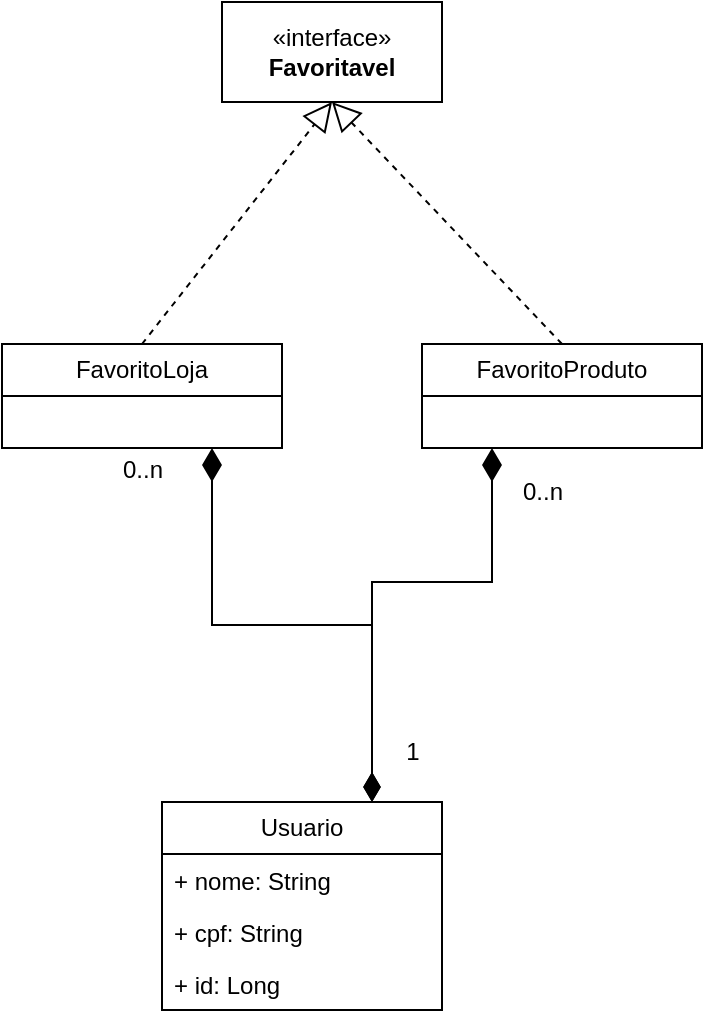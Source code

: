 <mxfile version="24.7.17">
  <diagram id="C5RBs43oDa-KdzZeNtuy" name="Page-1">
    <mxGraphModel dx="1434" dy="845" grid="1" gridSize="10" guides="1" tooltips="1" connect="1" arrows="1" fold="1" page="1" pageScale="1" pageWidth="5000" pageHeight="5000" math="0" shadow="0">
      <root>
        <mxCell id="WIyWlLk6GJQsqaUBKTNV-0" />
        <mxCell id="WIyWlLk6GJQsqaUBKTNV-1" parent="WIyWlLk6GJQsqaUBKTNV-0" />
        <mxCell id="IJzy_CR9gzLhfkeMkCAJ-43" value="Usuario" style="swimlane;fontStyle=0;childLayout=stackLayout;horizontal=1;startSize=26;fillColor=none;horizontalStack=0;resizeParent=1;resizeParentMax=0;resizeLast=0;collapsible=1;marginBottom=0;whiteSpace=wrap;html=1;" parent="WIyWlLk6GJQsqaUBKTNV-1" vertex="1">
          <mxGeometry x="2450" y="2430" width="140" height="104" as="geometry" />
        </mxCell>
        <mxCell id="AroC4z26SkDrhtmdcJUx-23" value="+ nome: String" style="text;strokeColor=none;fillColor=none;align=left;verticalAlign=top;spacingLeft=4;spacingRight=4;overflow=hidden;rotatable=0;points=[[0,0.5],[1,0.5]];portConstraint=eastwest;whiteSpace=wrap;html=1;" parent="IJzy_CR9gzLhfkeMkCAJ-43" vertex="1">
          <mxGeometry y="26" width="140" height="26" as="geometry" />
        </mxCell>
        <mxCell id="AroC4z26SkDrhtmdcJUx-24" value="+ cpf: String" style="text;strokeColor=none;fillColor=none;align=left;verticalAlign=top;spacingLeft=4;spacingRight=4;overflow=hidden;rotatable=0;points=[[0,0.5],[1,0.5]];portConstraint=eastwest;whiteSpace=wrap;html=1;" parent="IJzy_CR9gzLhfkeMkCAJ-43" vertex="1">
          <mxGeometry y="52" width="140" height="26" as="geometry" />
        </mxCell>
        <mxCell id="AroC4z26SkDrhtmdcJUx-22" value="+ id: Long" style="text;strokeColor=none;fillColor=none;align=left;verticalAlign=top;spacingLeft=4;spacingRight=4;overflow=hidden;rotatable=0;points=[[0,0.5],[1,0.5]];portConstraint=eastwest;whiteSpace=wrap;html=1;" parent="IJzy_CR9gzLhfkeMkCAJ-43" vertex="1">
          <mxGeometry y="78" width="140" height="26" as="geometry" />
        </mxCell>
        <mxCell id="IJzy_CR9gzLhfkeMkCAJ-47" value="«interface»&lt;br&gt;&lt;b&gt;Favoritavel&lt;/b&gt;" style="html=1;whiteSpace=wrap;" parent="WIyWlLk6GJQsqaUBKTNV-1" vertex="1">
          <mxGeometry x="2480" y="2030" width="110" height="50" as="geometry" />
        </mxCell>
        <mxCell id="IJzy_CR9gzLhfkeMkCAJ-48" value="FavoritoProduto" style="swimlane;fontStyle=0;childLayout=stackLayout;horizontal=1;startSize=26;fillColor=none;horizontalStack=0;resizeParent=1;resizeParentMax=0;resizeLast=0;collapsible=1;marginBottom=0;whiteSpace=wrap;html=1;" parent="WIyWlLk6GJQsqaUBKTNV-1" vertex="1">
          <mxGeometry x="2580" y="2201" width="140" height="52" as="geometry" />
        </mxCell>
        <mxCell id="IJzy_CR9gzLhfkeMkCAJ-49" value="FavoritoLoja" style="swimlane;fontStyle=0;childLayout=stackLayout;horizontal=1;startSize=26;fillColor=none;horizontalStack=0;resizeParent=1;resizeParentMax=0;resizeLast=0;collapsible=1;marginBottom=0;whiteSpace=wrap;html=1;" parent="WIyWlLk6GJQsqaUBKTNV-1" vertex="1">
          <mxGeometry x="2370" y="2201" width="140" height="52" as="geometry" />
        </mxCell>
        <mxCell id="IJzy_CR9gzLhfkeMkCAJ-50" value="" style="endArrow=block;dashed=1;endFill=0;endSize=12;html=1;rounded=0;exitX=0.5;exitY=0;exitDx=0;exitDy=0;entryX=0.5;entryY=1;entryDx=0;entryDy=0;" parent="WIyWlLk6GJQsqaUBKTNV-1" source="IJzy_CR9gzLhfkeMkCAJ-49" target="IJzy_CR9gzLhfkeMkCAJ-47" edge="1">
          <mxGeometry width="160" relative="1" as="geometry">
            <mxPoint x="2495" y="2303" as="sourcePoint" />
            <mxPoint x="2655" y="2303" as="targetPoint" />
          </mxGeometry>
        </mxCell>
        <mxCell id="IJzy_CR9gzLhfkeMkCAJ-51" value="" style="endArrow=block;dashed=1;endFill=0;endSize=12;html=1;rounded=0;exitX=0.5;exitY=0;exitDx=0;exitDy=0;entryX=0.5;entryY=1;entryDx=0;entryDy=0;" parent="WIyWlLk6GJQsqaUBKTNV-1" source="IJzy_CR9gzLhfkeMkCAJ-48" target="IJzy_CR9gzLhfkeMkCAJ-47" edge="1">
          <mxGeometry width="160" relative="1" as="geometry">
            <mxPoint x="2495" y="2303" as="sourcePoint" />
            <mxPoint x="2655" y="2303" as="targetPoint" />
          </mxGeometry>
        </mxCell>
        <mxCell id="IJzy_CR9gzLhfkeMkCAJ-52" value="" style="endArrow=diamondThin;html=1;endSize=12;startArrow=diamondThin;startSize=14;startFill=1;edgeStyle=orthogonalEdgeStyle;align=left;verticalAlign=bottom;rounded=0;exitX=0.25;exitY=1;exitDx=0;exitDy=0;entryX=0.75;entryY=0;entryDx=0;entryDy=0;endFill=1;" parent="WIyWlLk6GJQsqaUBKTNV-1" source="IJzy_CR9gzLhfkeMkCAJ-48" target="IJzy_CR9gzLhfkeMkCAJ-43" edge="1">
          <mxGeometry x="-1" y="3" relative="1" as="geometry">
            <mxPoint x="2615" y="2286" as="sourcePoint" />
            <mxPoint x="2365" y="2413" as="targetPoint" />
            <Array as="points">
              <mxPoint x="2615" y="2320" />
              <mxPoint x="2555" y="2320" />
            </Array>
          </mxGeometry>
        </mxCell>
        <mxCell id="IJzy_CR9gzLhfkeMkCAJ-53" value="" style="endArrow=diamondThin;html=1;endSize=12;startArrow=diamondThin;startSize=14;startFill=1;edgeStyle=orthogonalEdgeStyle;align=left;verticalAlign=bottom;rounded=0;exitX=0.75;exitY=1;exitDx=0;exitDy=0;entryX=0.75;entryY=0;entryDx=0;entryDy=0;endFill=1;" parent="WIyWlLk6GJQsqaUBKTNV-1" source="IJzy_CR9gzLhfkeMkCAJ-49" target="IJzy_CR9gzLhfkeMkCAJ-43" edge="1">
          <mxGeometry x="-1" y="3" relative="1" as="geometry">
            <mxPoint x="2205" y="2413" as="sourcePoint" />
            <mxPoint x="2365" y="2413" as="targetPoint" />
          </mxGeometry>
        </mxCell>
        <mxCell id="AroC4z26SkDrhtmdcJUx-36" value="1" style="text;html=1;align=center;verticalAlign=middle;resizable=0;points=[];autosize=1;strokeColor=none;fillColor=none;" parent="WIyWlLk6GJQsqaUBKTNV-1" vertex="1">
          <mxGeometry x="2560" y="2390" width="30" height="30" as="geometry" />
        </mxCell>
        <mxCell id="AroC4z26SkDrhtmdcJUx-39" value="0..n" style="text;html=1;align=center;verticalAlign=middle;resizable=0;points=[];autosize=1;strokeColor=none;fillColor=none;" parent="WIyWlLk6GJQsqaUBKTNV-1" vertex="1">
          <mxGeometry x="2420" y="2249" width="40" height="30" as="geometry" />
        </mxCell>
        <mxCell id="AroC4z26SkDrhtmdcJUx-40" value="0..n" style="text;html=1;align=center;verticalAlign=middle;resizable=0;points=[];autosize=1;strokeColor=none;fillColor=none;" parent="WIyWlLk6GJQsqaUBKTNV-1" vertex="1">
          <mxGeometry x="2620" y="2260" width="40" height="30" as="geometry" />
        </mxCell>
      </root>
    </mxGraphModel>
  </diagram>
</mxfile>
